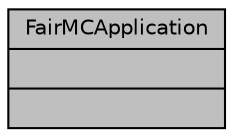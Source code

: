 digraph "FairMCApplication"
{
 // INTERACTIVE_SVG=YES
  bgcolor="transparent";
  edge [fontname="Helvetica",fontsize="10",labelfontname="Helvetica",labelfontsize="10"];
  node [fontname="Helvetica",fontsize="10",shape=record];
  Node3 [label="{FairMCApplication\n||}",height=0.2,width=0.4,color="black", fillcolor="grey75", style="filled", fontcolor="black"];
}
